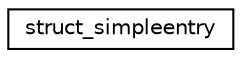 digraph G
{
  edge [fontname="Helvetica",fontsize="10",labelfontname="Helvetica",labelfontsize="10"];
  node [fontname="Helvetica",fontsize="10",shape=record];
  rankdir="LR";
  Node1 [label="struct_simpleentry",height=0.2,width=0.4,color="black", fillcolor="white", style="filled",URL="$structstruct__simpleentry.html"];
}
